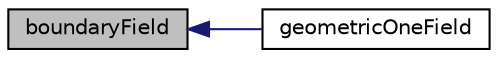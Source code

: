 digraph "boundaryField"
{
  bgcolor="transparent";
  edge [fontname="Helvetica",fontsize="10",labelfontname="Helvetica",labelfontsize="10"];
  node [fontname="Helvetica",fontsize="10",shape=record];
  rankdir="LR";
  Node34 [label="boundaryField",height=0.2,width=0.4,color="black", fillcolor="grey75", style="filled", fontcolor="black"];
  Node34 -> Node35 [dir="back",color="midnightblue",fontsize="10",style="solid",fontname="Helvetica"];
  Node35 [label="geometricOneField",height=0.2,width=0.4,color="black",URL="$a27653.html#af8e6825292e188aa354765d0bfb64e4b",tooltip="Construct null. "];
}
